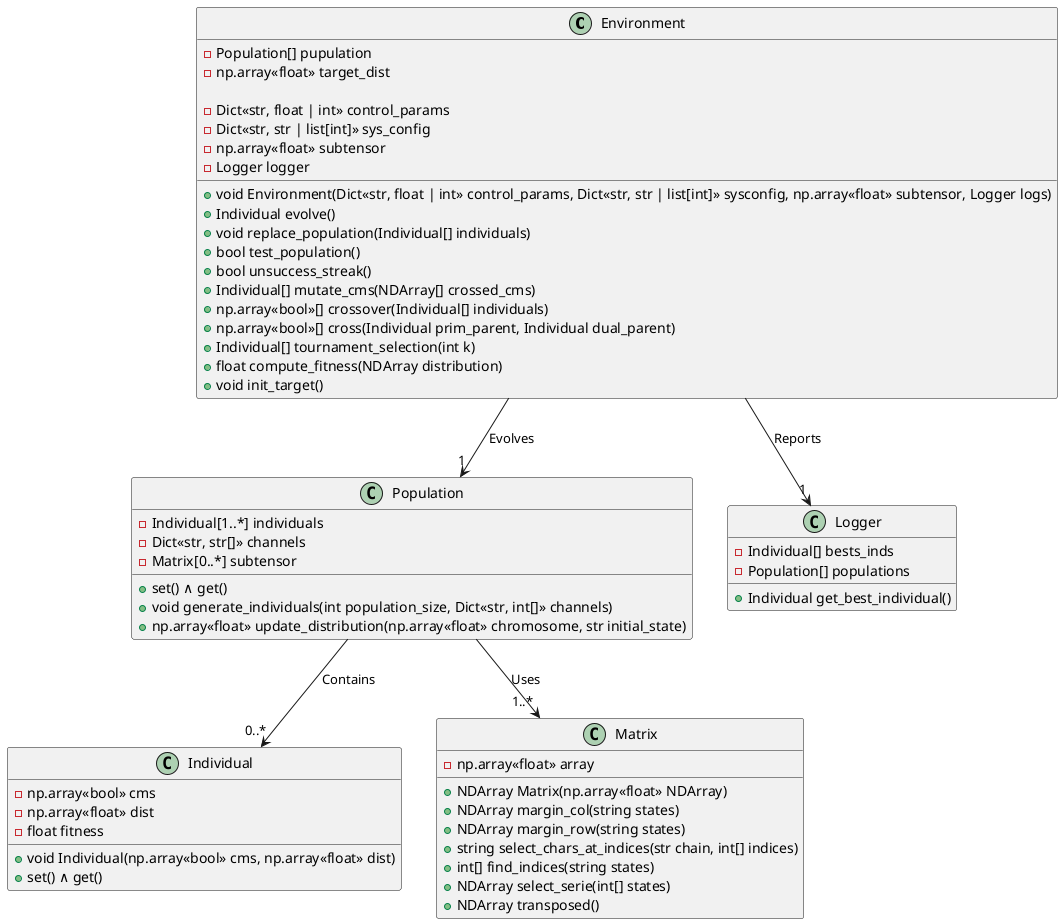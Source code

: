 @startuml
' !define DARKGREEN
' !include https://raw.githubusercontent.com/Drakemor/RedDress-PlantUML/master/style.puml


class Environment {
    - Population[] pupulation
    - np.array«float» target_dist

    - Dict«str, float | int» control_params
    - Dict«str, str | list[int]» sys_config
    - np.array«float» subtensor
    - Logger logger

    + void Environment(Dict«str, float | int» control_params, Dict«str, str | list[int]» sysconfig, np.array«float» subtensor, Logger logs)
    + Individual evolve()
    + void replace_population(Individual[] individuals)
    + bool test_population()
    + bool unsuccess_streak()
    + Individual[] mutate_cms(NDArray[] crossed_cms)
    + np.array«bool»[] crossover(Individual[] individuals)
    + np.array«bool»[] cross(Individual prim_parent, Individual dual_parent)
    + Individual[] tournament_selection(int k)
    + float compute_fitness(NDArray distribution)
    + void init_target()
}

Environment --> "1" Population : Evolves
Environment --> "1" Logger : Reports

class Population {
    - Individual[1..*] individuals
    - Dict«str, str[]» channels
    - Matrix[0..*] subtensor

    + set() ∧ get()
    + void generate_individuals(int population_size, Dict«str, int[]» channels)
    + np.array«float» update_distribution(np.array«float» chromosome, str initial_state)
}

Population --> "0..*" Individual : Contains
Population --> "1..*" Matrix : Uses

class Individual {
    - np.array«bool» cms
    - np.array«float» dist
    - float fitness

    + void Individual(np.array«bool» cms, np.array«float» dist)
    + set() ∧ get()
}

class Logger {
    - Individual[] bests_inds
    - Population[] populations

    + Individual get_best_individual()
}

class Matrix {
    - np.array«float» array

    + NDArray Matrix(np.array«float» NDArray)
    + NDArray margin_col(string states)
    + NDArray margin_row(string states)
    + string select_chars_at_indices(str chain, int[] indices)
    + int[] find_indices(string states)
    + NDArray select_serie(int[] states)
    + NDArray transposed()
}

' note right of Matrix : Class to operate over the NDArray of data.
' - System subsystem

' + float get_fitness()